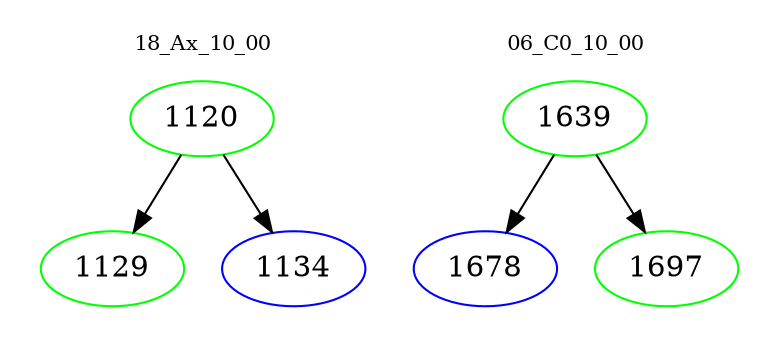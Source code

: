 digraph{
subgraph cluster_0 {
color = white
label = "18_Ax_10_00";
fontsize=10;
T0_1120 [label="1120", color="green"]
T0_1120 -> T0_1129 [color="black"]
T0_1129 [label="1129", color="green"]
T0_1120 -> T0_1134 [color="black"]
T0_1134 [label="1134", color="blue"]
}
subgraph cluster_1 {
color = white
label = "06_C0_10_00";
fontsize=10;
T1_1639 [label="1639", color="green"]
T1_1639 -> T1_1678 [color="black"]
T1_1678 [label="1678", color="blue"]
T1_1639 -> T1_1697 [color="black"]
T1_1697 [label="1697", color="green"]
}
}
